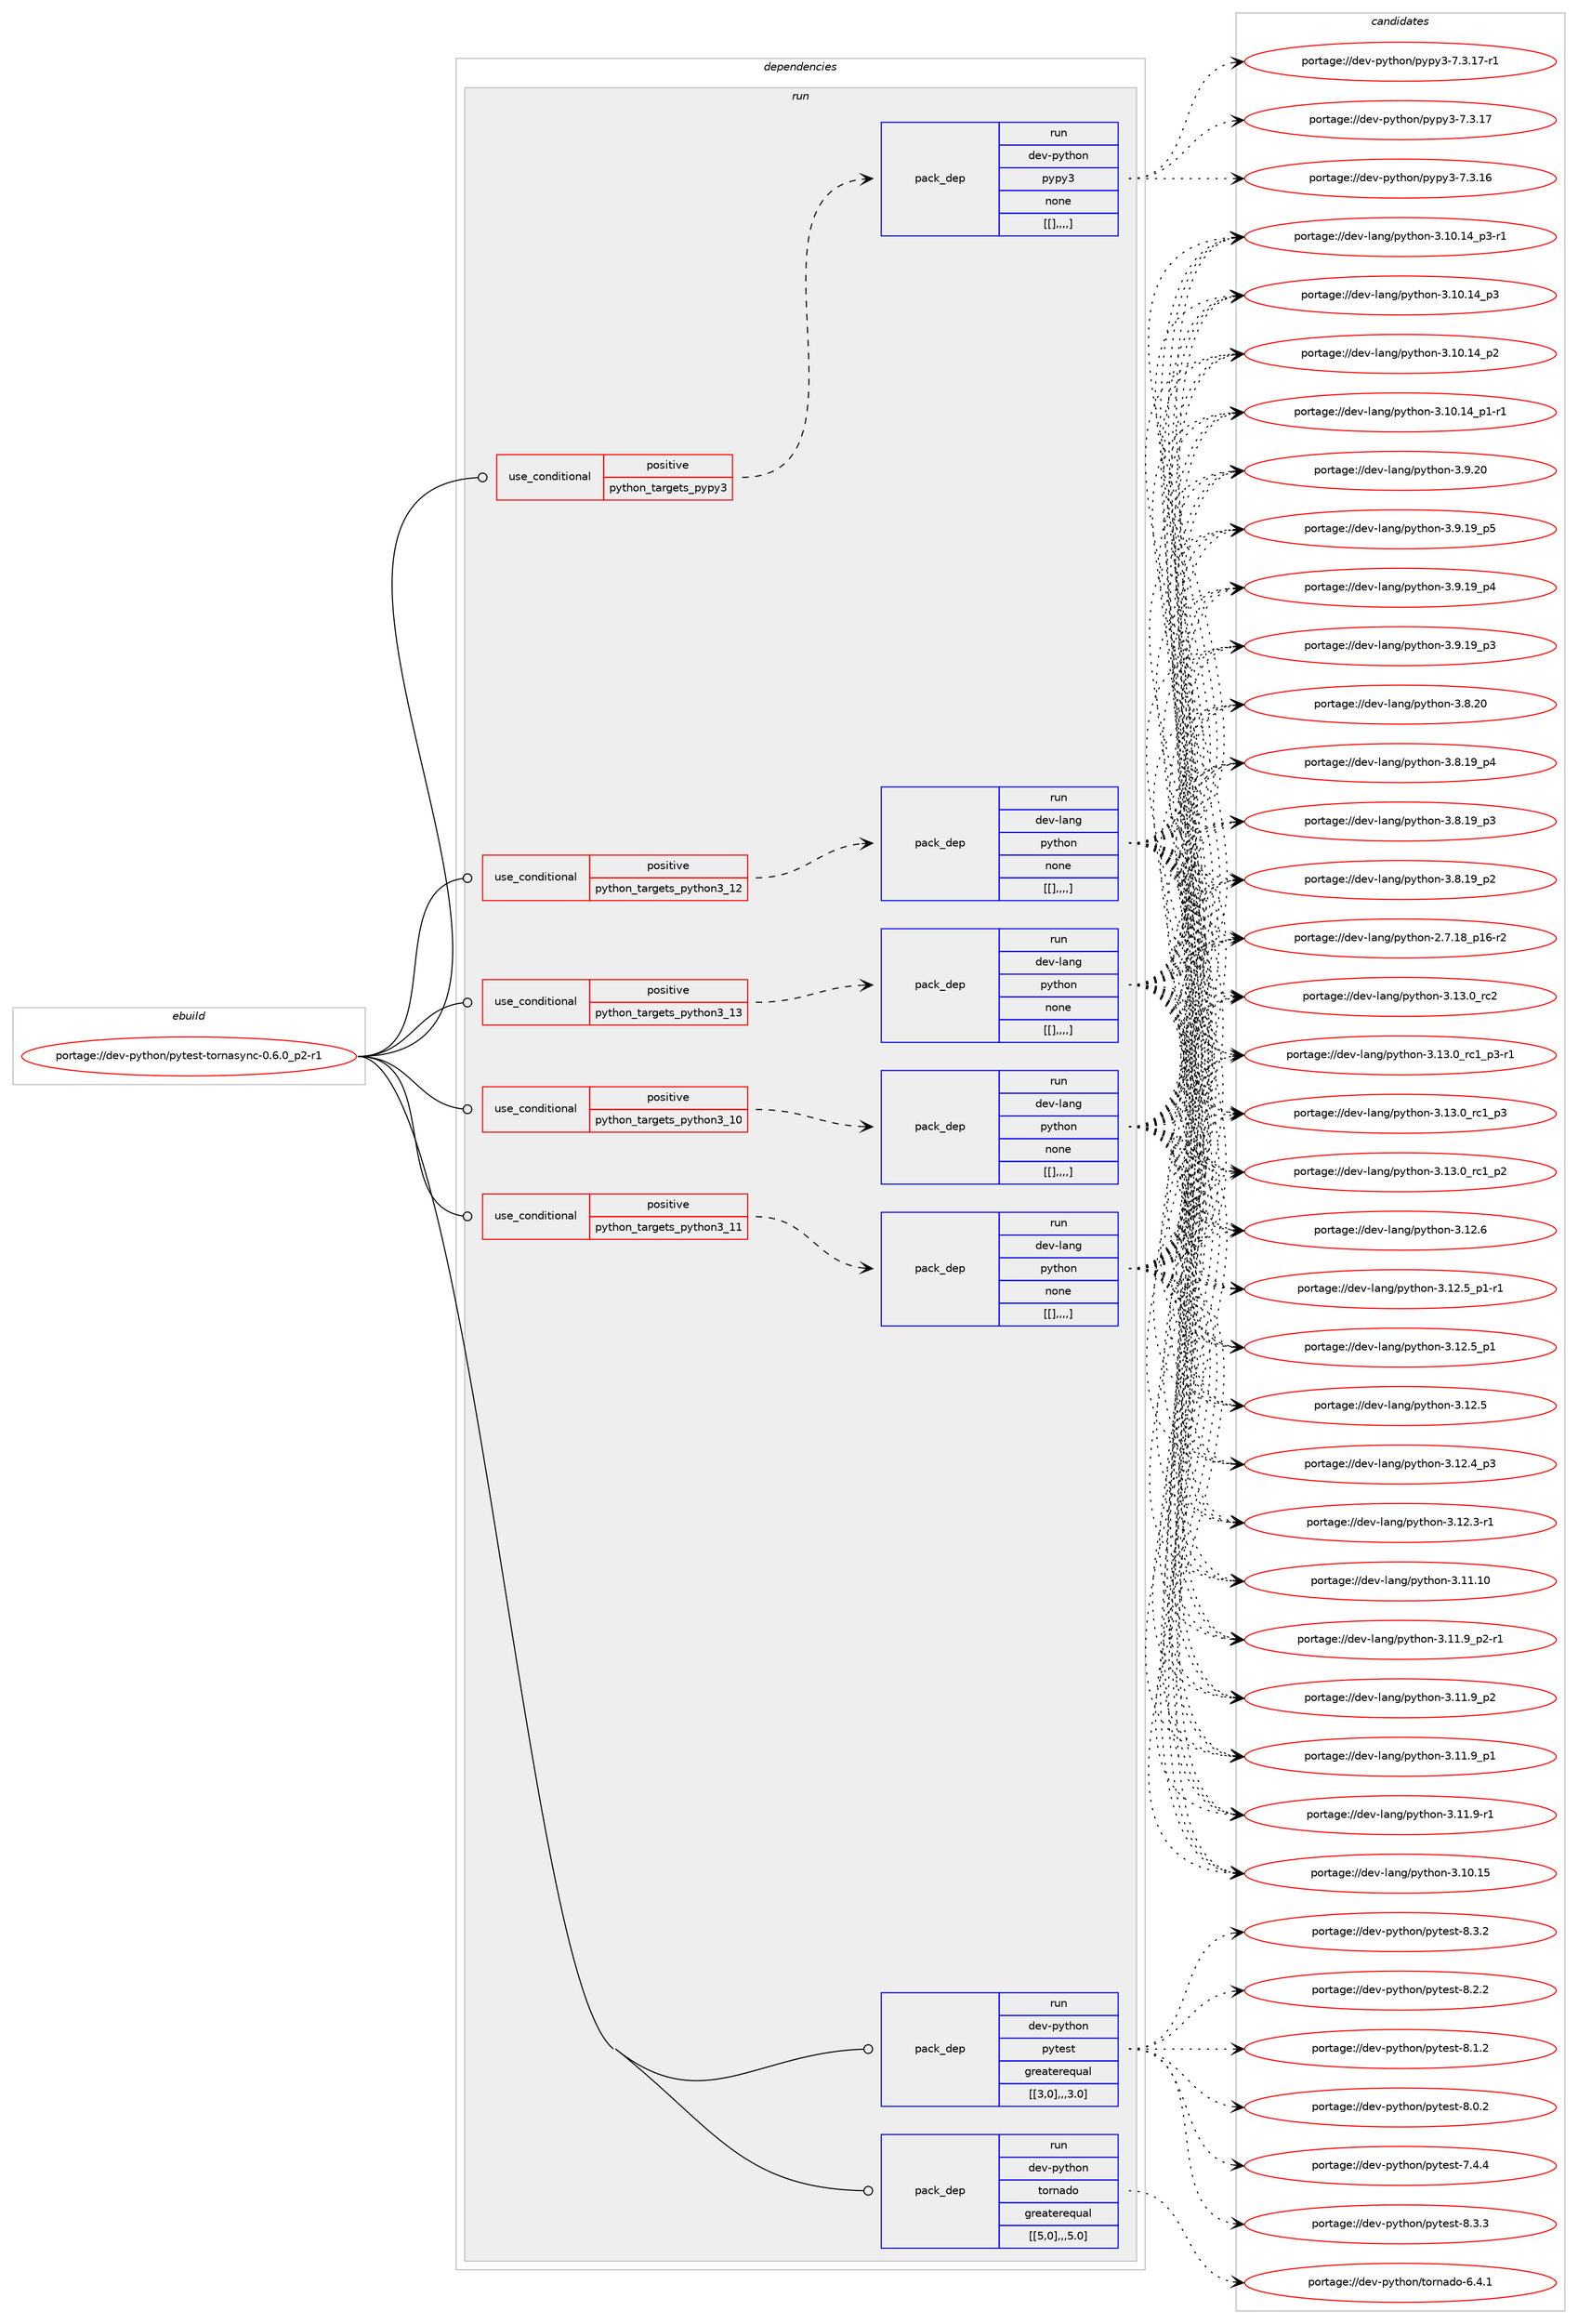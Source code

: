 digraph prolog {

# *************
# Graph options
# *************

newrank=true;
concentrate=true;
compound=true;
graph [rankdir=LR,fontname=Helvetica,fontsize=10,ranksep=1.5];#, ranksep=2.5, nodesep=0.2];
edge  [arrowhead=vee];
node  [fontname=Helvetica,fontsize=10];

# **********
# The ebuild
# **********

subgraph cluster_leftcol {
color=gray;
label=<<i>ebuild</i>>;
id [label="portage://dev-python/pytest-tornasync-0.6.0_p2-r1", color=red, width=4, href="../dev-python/pytest-tornasync-0.6.0_p2-r1.svg"];
}

# ****************
# The dependencies
# ****************

subgraph cluster_midcol {
color=gray;
label=<<i>dependencies</i>>;
subgraph cluster_compile {
fillcolor="#eeeeee";
style=filled;
label=<<i>compile</i>>;
}
subgraph cluster_compileandrun {
fillcolor="#eeeeee";
style=filled;
label=<<i>compile and run</i>>;
}
subgraph cluster_run {
fillcolor="#eeeeee";
style=filled;
label=<<i>run</i>>;
subgraph cond39043 {
dependency161485 [label=<<TABLE BORDER="0" CELLBORDER="1" CELLSPACING="0" CELLPADDING="4"><TR><TD ROWSPAN="3" CELLPADDING="10">use_conditional</TD></TR><TR><TD>positive</TD></TR><TR><TD>python_targets_pypy3</TD></TR></TABLE>>, shape=none, color=red];
subgraph pack121186 {
dependency161486 [label=<<TABLE BORDER="0" CELLBORDER="1" CELLSPACING="0" CELLPADDING="4" WIDTH="220"><TR><TD ROWSPAN="6" CELLPADDING="30">pack_dep</TD></TR><TR><TD WIDTH="110">run</TD></TR><TR><TD>dev-python</TD></TR><TR><TD>pypy3</TD></TR><TR><TD>none</TD></TR><TR><TD>[[],,,,]</TD></TR></TABLE>>, shape=none, color=blue];
}
dependency161485:e -> dependency161486:w [weight=20,style="dashed",arrowhead="vee"];
}
id:e -> dependency161485:w [weight=20,style="solid",arrowhead="odot"];
subgraph cond39044 {
dependency161487 [label=<<TABLE BORDER="0" CELLBORDER="1" CELLSPACING="0" CELLPADDING="4"><TR><TD ROWSPAN="3" CELLPADDING="10">use_conditional</TD></TR><TR><TD>positive</TD></TR><TR><TD>python_targets_python3_10</TD></TR></TABLE>>, shape=none, color=red];
subgraph pack121187 {
dependency161488 [label=<<TABLE BORDER="0" CELLBORDER="1" CELLSPACING="0" CELLPADDING="4" WIDTH="220"><TR><TD ROWSPAN="6" CELLPADDING="30">pack_dep</TD></TR><TR><TD WIDTH="110">run</TD></TR><TR><TD>dev-lang</TD></TR><TR><TD>python</TD></TR><TR><TD>none</TD></TR><TR><TD>[[],,,,]</TD></TR></TABLE>>, shape=none, color=blue];
}
dependency161487:e -> dependency161488:w [weight=20,style="dashed",arrowhead="vee"];
}
id:e -> dependency161487:w [weight=20,style="solid",arrowhead="odot"];
subgraph cond39045 {
dependency161489 [label=<<TABLE BORDER="0" CELLBORDER="1" CELLSPACING="0" CELLPADDING="4"><TR><TD ROWSPAN="3" CELLPADDING="10">use_conditional</TD></TR><TR><TD>positive</TD></TR><TR><TD>python_targets_python3_11</TD></TR></TABLE>>, shape=none, color=red];
subgraph pack121188 {
dependency161490 [label=<<TABLE BORDER="0" CELLBORDER="1" CELLSPACING="0" CELLPADDING="4" WIDTH="220"><TR><TD ROWSPAN="6" CELLPADDING="30">pack_dep</TD></TR><TR><TD WIDTH="110">run</TD></TR><TR><TD>dev-lang</TD></TR><TR><TD>python</TD></TR><TR><TD>none</TD></TR><TR><TD>[[],,,,]</TD></TR></TABLE>>, shape=none, color=blue];
}
dependency161489:e -> dependency161490:w [weight=20,style="dashed",arrowhead="vee"];
}
id:e -> dependency161489:w [weight=20,style="solid",arrowhead="odot"];
subgraph cond39046 {
dependency161491 [label=<<TABLE BORDER="0" CELLBORDER="1" CELLSPACING="0" CELLPADDING="4"><TR><TD ROWSPAN="3" CELLPADDING="10">use_conditional</TD></TR><TR><TD>positive</TD></TR><TR><TD>python_targets_python3_12</TD></TR></TABLE>>, shape=none, color=red];
subgraph pack121189 {
dependency161492 [label=<<TABLE BORDER="0" CELLBORDER="1" CELLSPACING="0" CELLPADDING="4" WIDTH="220"><TR><TD ROWSPAN="6" CELLPADDING="30">pack_dep</TD></TR><TR><TD WIDTH="110">run</TD></TR><TR><TD>dev-lang</TD></TR><TR><TD>python</TD></TR><TR><TD>none</TD></TR><TR><TD>[[],,,,]</TD></TR></TABLE>>, shape=none, color=blue];
}
dependency161491:e -> dependency161492:w [weight=20,style="dashed",arrowhead="vee"];
}
id:e -> dependency161491:w [weight=20,style="solid",arrowhead="odot"];
subgraph cond39047 {
dependency161493 [label=<<TABLE BORDER="0" CELLBORDER="1" CELLSPACING="0" CELLPADDING="4"><TR><TD ROWSPAN="3" CELLPADDING="10">use_conditional</TD></TR><TR><TD>positive</TD></TR><TR><TD>python_targets_python3_13</TD></TR></TABLE>>, shape=none, color=red];
subgraph pack121190 {
dependency161494 [label=<<TABLE BORDER="0" CELLBORDER="1" CELLSPACING="0" CELLPADDING="4" WIDTH="220"><TR><TD ROWSPAN="6" CELLPADDING="30">pack_dep</TD></TR><TR><TD WIDTH="110">run</TD></TR><TR><TD>dev-lang</TD></TR><TR><TD>python</TD></TR><TR><TD>none</TD></TR><TR><TD>[[],,,,]</TD></TR></TABLE>>, shape=none, color=blue];
}
dependency161493:e -> dependency161494:w [weight=20,style="dashed",arrowhead="vee"];
}
id:e -> dependency161493:w [weight=20,style="solid",arrowhead="odot"];
subgraph pack121191 {
dependency161495 [label=<<TABLE BORDER="0" CELLBORDER="1" CELLSPACING="0" CELLPADDING="4" WIDTH="220"><TR><TD ROWSPAN="6" CELLPADDING="30">pack_dep</TD></TR><TR><TD WIDTH="110">run</TD></TR><TR><TD>dev-python</TD></TR><TR><TD>pytest</TD></TR><TR><TD>greaterequal</TD></TR><TR><TD>[[3,0],,,3.0]</TD></TR></TABLE>>, shape=none, color=blue];
}
id:e -> dependency161495:w [weight=20,style="solid",arrowhead="odot"];
subgraph pack121192 {
dependency161496 [label=<<TABLE BORDER="0" CELLBORDER="1" CELLSPACING="0" CELLPADDING="4" WIDTH="220"><TR><TD ROWSPAN="6" CELLPADDING="30">pack_dep</TD></TR><TR><TD WIDTH="110">run</TD></TR><TR><TD>dev-python</TD></TR><TR><TD>tornado</TD></TR><TR><TD>greaterequal</TD></TR><TR><TD>[[5,0],,,5.0]</TD></TR></TABLE>>, shape=none, color=blue];
}
id:e -> dependency161496:w [weight=20,style="solid",arrowhead="odot"];
}
}

# **************
# The candidates
# **************

subgraph cluster_choices {
rank=same;
color=gray;
label=<<i>candidates</i>>;

subgraph choice121186 {
color=black;
nodesep=1;
choice100101118451121211161041111104711212111212151455546514649554511449 [label="portage://dev-python/pypy3-7.3.17-r1", color=red, width=4,href="../dev-python/pypy3-7.3.17-r1.svg"];
choice10010111845112121116104111110471121211121215145554651464955 [label="portage://dev-python/pypy3-7.3.17", color=red, width=4,href="../dev-python/pypy3-7.3.17.svg"];
choice10010111845112121116104111110471121211121215145554651464954 [label="portage://dev-python/pypy3-7.3.16", color=red, width=4,href="../dev-python/pypy3-7.3.16.svg"];
dependency161486:e -> choice100101118451121211161041111104711212111212151455546514649554511449:w [style=dotted,weight="100"];
dependency161486:e -> choice10010111845112121116104111110471121211121215145554651464955:w [style=dotted,weight="100"];
dependency161486:e -> choice10010111845112121116104111110471121211121215145554651464954:w [style=dotted,weight="100"];
}
subgraph choice121187 {
color=black;
nodesep=1;
choice10010111845108971101034711212111610411111045514649514648951149950 [label="portage://dev-lang/python-3.13.0_rc2", color=red, width=4,href="../dev-lang/python-3.13.0_rc2.svg"];
choice1001011184510897110103471121211161041111104551464951464895114994995112514511449 [label="portage://dev-lang/python-3.13.0_rc1_p3-r1", color=red, width=4,href="../dev-lang/python-3.13.0_rc1_p3-r1.svg"];
choice100101118451089711010347112121116104111110455146495146489511499499511251 [label="portage://dev-lang/python-3.13.0_rc1_p3", color=red, width=4,href="../dev-lang/python-3.13.0_rc1_p3.svg"];
choice100101118451089711010347112121116104111110455146495146489511499499511250 [label="portage://dev-lang/python-3.13.0_rc1_p2", color=red, width=4,href="../dev-lang/python-3.13.0_rc1_p2.svg"];
choice10010111845108971101034711212111610411111045514649504654 [label="portage://dev-lang/python-3.12.6", color=red, width=4,href="../dev-lang/python-3.12.6.svg"];
choice1001011184510897110103471121211161041111104551464950465395112494511449 [label="portage://dev-lang/python-3.12.5_p1-r1", color=red, width=4,href="../dev-lang/python-3.12.5_p1-r1.svg"];
choice100101118451089711010347112121116104111110455146495046539511249 [label="portage://dev-lang/python-3.12.5_p1", color=red, width=4,href="../dev-lang/python-3.12.5_p1.svg"];
choice10010111845108971101034711212111610411111045514649504653 [label="portage://dev-lang/python-3.12.5", color=red, width=4,href="../dev-lang/python-3.12.5.svg"];
choice100101118451089711010347112121116104111110455146495046529511251 [label="portage://dev-lang/python-3.12.4_p3", color=red, width=4,href="../dev-lang/python-3.12.4_p3.svg"];
choice100101118451089711010347112121116104111110455146495046514511449 [label="portage://dev-lang/python-3.12.3-r1", color=red, width=4,href="../dev-lang/python-3.12.3-r1.svg"];
choice1001011184510897110103471121211161041111104551464949464948 [label="portage://dev-lang/python-3.11.10", color=red, width=4,href="../dev-lang/python-3.11.10.svg"];
choice1001011184510897110103471121211161041111104551464949465795112504511449 [label="portage://dev-lang/python-3.11.9_p2-r1", color=red, width=4,href="../dev-lang/python-3.11.9_p2-r1.svg"];
choice100101118451089711010347112121116104111110455146494946579511250 [label="portage://dev-lang/python-3.11.9_p2", color=red, width=4,href="../dev-lang/python-3.11.9_p2.svg"];
choice100101118451089711010347112121116104111110455146494946579511249 [label="portage://dev-lang/python-3.11.9_p1", color=red, width=4,href="../dev-lang/python-3.11.9_p1.svg"];
choice100101118451089711010347112121116104111110455146494946574511449 [label="portage://dev-lang/python-3.11.9-r1", color=red, width=4,href="../dev-lang/python-3.11.9-r1.svg"];
choice1001011184510897110103471121211161041111104551464948464953 [label="portage://dev-lang/python-3.10.15", color=red, width=4,href="../dev-lang/python-3.10.15.svg"];
choice100101118451089711010347112121116104111110455146494846495295112514511449 [label="portage://dev-lang/python-3.10.14_p3-r1", color=red, width=4,href="../dev-lang/python-3.10.14_p3-r1.svg"];
choice10010111845108971101034711212111610411111045514649484649529511251 [label="portage://dev-lang/python-3.10.14_p3", color=red, width=4,href="../dev-lang/python-3.10.14_p3.svg"];
choice10010111845108971101034711212111610411111045514649484649529511250 [label="portage://dev-lang/python-3.10.14_p2", color=red, width=4,href="../dev-lang/python-3.10.14_p2.svg"];
choice100101118451089711010347112121116104111110455146494846495295112494511449 [label="portage://dev-lang/python-3.10.14_p1-r1", color=red, width=4,href="../dev-lang/python-3.10.14_p1-r1.svg"];
choice10010111845108971101034711212111610411111045514657465048 [label="portage://dev-lang/python-3.9.20", color=red, width=4,href="../dev-lang/python-3.9.20.svg"];
choice100101118451089711010347112121116104111110455146574649579511253 [label="portage://dev-lang/python-3.9.19_p5", color=red, width=4,href="../dev-lang/python-3.9.19_p5.svg"];
choice100101118451089711010347112121116104111110455146574649579511252 [label="portage://dev-lang/python-3.9.19_p4", color=red, width=4,href="../dev-lang/python-3.9.19_p4.svg"];
choice100101118451089711010347112121116104111110455146574649579511251 [label="portage://dev-lang/python-3.9.19_p3", color=red, width=4,href="../dev-lang/python-3.9.19_p3.svg"];
choice10010111845108971101034711212111610411111045514656465048 [label="portage://dev-lang/python-3.8.20", color=red, width=4,href="../dev-lang/python-3.8.20.svg"];
choice100101118451089711010347112121116104111110455146564649579511252 [label="portage://dev-lang/python-3.8.19_p4", color=red, width=4,href="../dev-lang/python-3.8.19_p4.svg"];
choice100101118451089711010347112121116104111110455146564649579511251 [label="portage://dev-lang/python-3.8.19_p3", color=red, width=4,href="../dev-lang/python-3.8.19_p3.svg"];
choice100101118451089711010347112121116104111110455146564649579511250 [label="portage://dev-lang/python-3.8.19_p2", color=red, width=4,href="../dev-lang/python-3.8.19_p2.svg"];
choice100101118451089711010347112121116104111110455046554649569511249544511450 [label="portage://dev-lang/python-2.7.18_p16-r2", color=red, width=4,href="../dev-lang/python-2.7.18_p16-r2.svg"];
dependency161488:e -> choice10010111845108971101034711212111610411111045514649514648951149950:w [style=dotted,weight="100"];
dependency161488:e -> choice1001011184510897110103471121211161041111104551464951464895114994995112514511449:w [style=dotted,weight="100"];
dependency161488:e -> choice100101118451089711010347112121116104111110455146495146489511499499511251:w [style=dotted,weight="100"];
dependency161488:e -> choice100101118451089711010347112121116104111110455146495146489511499499511250:w [style=dotted,weight="100"];
dependency161488:e -> choice10010111845108971101034711212111610411111045514649504654:w [style=dotted,weight="100"];
dependency161488:e -> choice1001011184510897110103471121211161041111104551464950465395112494511449:w [style=dotted,weight="100"];
dependency161488:e -> choice100101118451089711010347112121116104111110455146495046539511249:w [style=dotted,weight="100"];
dependency161488:e -> choice10010111845108971101034711212111610411111045514649504653:w [style=dotted,weight="100"];
dependency161488:e -> choice100101118451089711010347112121116104111110455146495046529511251:w [style=dotted,weight="100"];
dependency161488:e -> choice100101118451089711010347112121116104111110455146495046514511449:w [style=dotted,weight="100"];
dependency161488:e -> choice1001011184510897110103471121211161041111104551464949464948:w [style=dotted,weight="100"];
dependency161488:e -> choice1001011184510897110103471121211161041111104551464949465795112504511449:w [style=dotted,weight="100"];
dependency161488:e -> choice100101118451089711010347112121116104111110455146494946579511250:w [style=dotted,weight="100"];
dependency161488:e -> choice100101118451089711010347112121116104111110455146494946579511249:w [style=dotted,weight="100"];
dependency161488:e -> choice100101118451089711010347112121116104111110455146494946574511449:w [style=dotted,weight="100"];
dependency161488:e -> choice1001011184510897110103471121211161041111104551464948464953:w [style=dotted,weight="100"];
dependency161488:e -> choice100101118451089711010347112121116104111110455146494846495295112514511449:w [style=dotted,weight="100"];
dependency161488:e -> choice10010111845108971101034711212111610411111045514649484649529511251:w [style=dotted,weight="100"];
dependency161488:e -> choice10010111845108971101034711212111610411111045514649484649529511250:w [style=dotted,weight="100"];
dependency161488:e -> choice100101118451089711010347112121116104111110455146494846495295112494511449:w [style=dotted,weight="100"];
dependency161488:e -> choice10010111845108971101034711212111610411111045514657465048:w [style=dotted,weight="100"];
dependency161488:e -> choice100101118451089711010347112121116104111110455146574649579511253:w [style=dotted,weight="100"];
dependency161488:e -> choice100101118451089711010347112121116104111110455146574649579511252:w [style=dotted,weight="100"];
dependency161488:e -> choice100101118451089711010347112121116104111110455146574649579511251:w [style=dotted,weight="100"];
dependency161488:e -> choice10010111845108971101034711212111610411111045514656465048:w [style=dotted,weight="100"];
dependency161488:e -> choice100101118451089711010347112121116104111110455146564649579511252:w [style=dotted,weight="100"];
dependency161488:e -> choice100101118451089711010347112121116104111110455146564649579511251:w [style=dotted,weight="100"];
dependency161488:e -> choice100101118451089711010347112121116104111110455146564649579511250:w [style=dotted,weight="100"];
dependency161488:e -> choice100101118451089711010347112121116104111110455046554649569511249544511450:w [style=dotted,weight="100"];
}
subgraph choice121188 {
color=black;
nodesep=1;
choice10010111845108971101034711212111610411111045514649514648951149950 [label="portage://dev-lang/python-3.13.0_rc2", color=red, width=4,href="../dev-lang/python-3.13.0_rc2.svg"];
choice1001011184510897110103471121211161041111104551464951464895114994995112514511449 [label="portage://dev-lang/python-3.13.0_rc1_p3-r1", color=red, width=4,href="../dev-lang/python-3.13.0_rc1_p3-r1.svg"];
choice100101118451089711010347112121116104111110455146495146489511499499511251 [label="portage://dev-lang/python-3.13.0_rc1_p3", color=red, width=4,href="../dev-lang/python-3.13.0_rc1_p3.svg"];
choice100101118451089711010347112121116104111110455146495146489511499499511250 [label="portage://dev-lang/python-3.13.0_rc1_p2", color=red, width=4,href="../dev-lang/python-3.13.0_rc1_p2.svg"];
choice10010111845108971101034711212111610411111045514649504654 [label="portage://dev-lang/python-3.12.6", color=red, width=4,href="../dev-lang/python-3.12.6.svg"];
choice1001011184510897110103471121211161041111104551464950465395112494511449 [label="portage://dev-lang/python-3.12.5_p1-r1", color=red, width=4,href="../dev-lang/python-3.12.5_p1-r1.svg"];
choice100101118451089711010347112121116104111110455146495046539511249 [label="portage://dev-lang/python-3.12.5_p1", color=red, width=4,href="../dev-lang/python-3.12.5_p1.svg"];
choice10010111845108971101034711212111610411111045514649504653 [label="portage://dev-lang/python-3.12.5", color=red, width=4,href="../dev-lang/python-3.12.5.svg"];
choice100101118451089711010347112121116104111110455146495046529511251 [label="portage://dev-lang/python-3.12.4_p3", color=red, width=4,href="../dev-lang/python-3.12.4_p3.svg"];
choice100101118451089711010347112121116104111110455146495046514511449 [label="portage://dev-lang/python-3.12.3-r1", color=red, width=4,href="../dev-lang/python-3.12.3-r1.svg"];
choice1001011184510897110103471121211161041111104551464949464948 [label="portage://dev-lang/python-3.11.10", color=red, width=4,href="../dev-lang/python-3.11.10.svg"];
choice1001011184510897110103471121211161041111104551464949465795112504511449 [label="portage://dev-lang/python-3.11.9_p2-r1", color=red, width=4,href="../dev-lang/python-3.11.9_p2-r1.svg"];
choice100101118451089711010347112121116104111110455146494946579511250 [label="portage://dev-lang/python-3.11.9_p2", color=red, width=4,href="../dev-lang/python-3.11.9_p2.svg"];
choice100101118451089711010347112121116104111110455146494946579511249 [label="portage://dev-lang/python-3.11.9_p1", color=red, width=4,href="../dev-lang/python-3.11.9_p1.svg"];
choice100101118451089711010347112121116104111110455146494946574511449 [label="portage://dev-lang/python-3.11.9-r1", color=red, width=4,href="../dev-lang/python-3.11.9-r1.svg"];
choice1001011184510897110103471121211161041111104551464948464953 [label="portage://dev-lang/python-3.10.15", color=red, width=4,href="../dev-lang/python-3.10.15.svg"];
choice100101118451089711010347112121116104111110455146494846495295112514511449 [label="portage://dev-lang/python-3.10.14_p3-r1", color=red, width=4,href="../dev-lang/python-3.10.14_p3-r1.svg"];
choice10010111845108971101034711212111610411111045514649484649529511251 [label="portage://dev-lang/python-3.10.14_p3", color=red, width=4,href="../dev-lang/python-3.10.14_p3.svg"];
choice10010111845108971101034711212111610411111045514649484649529511250 [label="portage://dev-lang/python-3.10.14_p2", color=red, width=4,href="../dev-lang/python-3.10.14_p2.svg"];
choice100101118451089711010347112121116104111110455146494846495295112494511449 [label="portage://dev-lang/python-3.10.14_p1-r1", color=red, width=4,href="../dev-lang/python-3.10.14_p1-r1.svg"];
choice10010111845108971101034711212111610411111045514657465048 [label="portage://dev-lang/python-3.9.20", color=red, width=4,href="../dev-lang/python-3.9.20.svg"];
choice100101118451089711010347112121116104111110455146574649579511253 [label="portage://dev-lang/python-3.9.19_p5", color=red, width=4,href="../dev-lang/python-3.9.19_p5.svg"];
choice100101118451089711010347112121116104111110455146574649579511252 [label="portage://dev-lang/python-3.9.19_p4", color=red, width=4,href="../dev-lang/python-3.9.19_p4.svg"];
choice100101118451089711010347112121116104111110455146574649579511251 [label="portage://dev-lang/python-3.9.19_p3", color=red, width=4,href="../dev-lang/python-3.9.19_p3.svg"];
choice10010111845108971101034711212111610411111045514656465048 [label="portage://dev-lang/python-3.8.20", color=red, width=4,href="../dev-lang/python-3.8.20.svg"];
choice100101118451089711010347112121116104111110455146564649579511252 [label="portage://dev-lang/python-3.8.19_p4", color=red, width=4,href="../dev-lang/python-3.8.19_p4.svg"];
choice100101118451089711010347112121116104111110455146564649579511251 [label="portage://dev-lang/python-3.8.19_p3", color=red, width=4,href="../dev-lang/python-3.8.19_p3.svg"];
choice100101118451089711010347112121116104111110455146564649579511250 [label="portage://dev-lang/python-3.8.19_p2", color=red, width=4,href="../dev-lang/python-3.8.19_p2.svg"];
choice100101118451089711010347112121116104111110455046554649569511249544511450 [label="portage://dev-lang/python-2.7.18_p16-r2", color=red, width=4,href="../dev-lang/python-2.7.18_p16-r2.svg"];
dependency161490:e -> choice10010111845108971101034711212111610411111045514649514648951149950:w [style=dotted,weight="100"];
dependency161490:e -> choice1001011184510897110103471121211161041111104551464951464895114994995112514511449:w [style=dotted,weight="100"];
dependency161490:e -> choice100101118451089711010347112121116104111110455146495146489511499499511251:w [style=dotted,weight="100"];
dependency161490:e -> choice100101118451089711010347112121116104111110455146495146489511499499511250:w [style=dotted,weight="100"];
dependency161490:e -> choice10010111845108971101034711212111610411111045514649504654:w [style=dotted,weight="100"];
dependency161490:e -> choice1001011184510897110103471121211161041111104551464950465395112494511449:w [style=dotted,weight="100"];
dependency161490:e -> choice100101118451089711010347112121116104111110455146495046539511249:w [style=dotted,weight="100"];
dependency161490:e -> choice10010111845108971101034711212111610411111045514649504653:w [style=dotted,weight="100"];
dependency161490:e -> choice100101118451089711010347112121116104111110455146495046529511251:w [style=dotted,weight="100"];
dependency161490:e -> choice100101118451089711010347112121116104111110455146495046514511449:w [style=dotted,weight="100"];
dependency161490:e -> choice1001011184510897110103471121211161041111104551464949464948:w [style=dotted,weight="100"];
dependency161490:e -> choice1001011184510897110103471121211161041111104551464949465795112504511449:w [style=dotted,weight="100"];
dependency161490:e -> choice100101118451089711010347112121116104111110455146494946579511250:w [style=dotted,weight="100"];
dependency161490:e -> choice100101118451089711010347112121116104111110455146494946579511249:w [style=dotted,weight="100"];
dependency161490:e -> choice100101118451089711010347112121116104111110455146494946574511449:w [style=dotted,weight="100"];
dependency161490:e -> choice1001011184510897110103471121211161041111104551464948464953:w [style=dotted,weight="100"];
dependency161490:e -> choice100101118451089711010347112121116104111110455146494846495295112514511449:w [style=dotted,weight="100"];
dependency161490:e -> choice10010111845108971101034711212111610411111045514649484649529511251:w [style=dotted,weight="100"];
dependency161490:e -> choice10010111845108971101034711212111610411111045514649484649529511250:w [style=dotted,weight="100"];
dependency161490:e -> choice100101118451089711010347112121116104111110455146494846495295112494511449:w [style=dotted,weight="100"];
dependency161490:e -> choice10010111845108971101034711212111610411111045514657465048:w [style=dotted,weight="100"];
dependency161490:e -> choice100101118451089711010347112121116104111110455146574649579511253:w [style=dotted,weight="100"];
dependency161490:e -> choice100101118451089711010347112121116104111110455146574649579511252:w [style=dotted,weight="100"];
dependency161490:e -> choice100101118451089711010347112121116104111110455146574649579511251:w [style=dotted,weight="100"];
dependency161490:e -> choice10010111845108971101034711212111610411111045514656465048:w [style=dotted,weight="100"];
dependency161490:e -> choice100101118451089711010347112121116104111110455146564649579511252:w [style=dotted,weight="100"];
dependency161490:e -> choice100101118451089711010347112121116104111110455146564649579511251:w [style=dotted,weight="100"];
dependency161490:e -> choice100101118451089711010347112121116104111110455146564649579511250:w [style=dotted,weight="100"];
dependency161490:e -> choice100101118451089711010347112121116104111110455046554649569511249544511450:w [style=dotted,weight="100"];
}
subgraph choice121189 {
color=black;
nodesep=1;
choice10010111845108971101034711212111610411111045514649514648951149950 [label="portage://dev-lang/python-3.13.0_rc2", color=red, width=4,href="../dev-lang/python-3.13.0_rc2.svg"];
choice1001011184510897110103471121211161041111104551464951464895114994995112514511449 [label="portage://dev-lang/python-3.13.0_rc1_p3-r1", color=red, width=4,href="../dev-lang/python-3.13.0_rc1_p3-r1.svg"];
choice100101118451089711010347112121116104111110455146495146489511499499511251 [label="portage://dev-lang/python-3.13.0_rc1_p3", color=red, width=4,href="../dev-lang/python-3.13.0_rc1_p3.svg"];
choice100101118451089711010347112121116104111110455146495146489511499499511250 [label="portage://dev-lang/python-3.13.0_rc1_p2", color=red, width=4,href="../dev-lang/python-3.13.0_rc1_p2.svg"];
choice10010111845108971101034711212111610411111045514649504654 [label="portage://dev-lang/python-3.12.6", color=red, width=4,href="../dev-lang/python-3.12.6.svg"];
choice1001011184510897110103471121211161041111104551464950465395112494511449 [label="portage://dev-lang/python-3.12.5_p1-r1", color=red, width=4,href="../dev-lang/python-3.12.5_p1-r1.svg"];
choice100101118451089711010347112121116104111110455146495046539511249 [label="portage://dev-lang/python-3.12.5_p1", color=red, width=4,href="../dev-lang/python-3.12.5_p1.svg"];
choice10010111845108971101034711212111610411111045514649504653 [label="portage://dev-lang/python-3.12.5", color=red, width=4,href="../dev-lang/python-3.12.5.svg"];
choice100101118451089711010347112121116104111110455146495046529511251 [label="portage://dev-lang/python-3.12.4_p3", color=red, width=4,href="../dev-lang/python-3.12.4_p3.svg"];
choice100101118451089711010347112121116104111110455146495046514511449 [label="portage://dev-lang/python-3.12.3-r1", color=red, width=4,href="../dev-lang/python-3.12.3-r1.svg"];
choice1001011184510897110103471121211161041111104551464949464948 [label="portage://dev-lang/python-3.11.10", color=red, width=4,href="../dev-lang/python-3.11.10.svg"];
choice1001011184510897110103471121211161041111104551464949465795112504511449 [label="portage://dev-lang/python-3.11.9_p2-r1", color=red, width=4,href="../dev-lang/python-3.11.9_p2-r1.svg"];
choice100101118451089711010347112121116104111110455146494946579511250 [label="portage://dev-lang/python-3.11.9_p2", color=red, width=4,href="../dev-lang/python-3.11.9_p2.svg"];
choice100101118451089711010347112121116104111110455146494946579511249 [label="portage://dev-lang/python-3.11.9_p1", color=red, width=4,href="../dev-lang/python-3.11.9_p1.svg"];
choice100101118451089711010347112121116104111110455146494946574511449 [label="portage://dev-lang/python-3.11.9-r1", color=red, width=4,href="../dev-lang/python-3.11.9-r1.svg"];
choice1001011184510897110103471121211161041111104551464948464953 [label="portage://dev-lang/python-3.10.15", color=red, width=4,href="../dev-lang/python-3.10.15.svg"];
choice100101118451089711010347112121116104111110455146494846495295112514511449 [label="portage://dev-lang/python-3.10.14_p3-r1", color=red, width=4,href="../dev-lang/python-3.10.14_p3-r1.svg"];
choice10010111845108971101034711212111610411111045514649484649529511251 [label="portage://dev-lang/python-3.10.14_p3", color=red, width=4,href="../dev-lang/python-3.10.14_p3.svg"];
choice10010111845108971101034711212111610411111045514649484649529511250 [label="portage://dev-lang/python-3.10.14_p2", color=red, width=4,href="../dev-lang/python-3.10.14_p2.svg"];
choice100101118451089711010347112121116104111110455146494846495295112494511449 [label="portage://dev-lang/python-3.10.14_p1-r1", color=red, width=4,href="../dev-lang/python-3.10.14_p1-r1.svg"];
choice10010111845108971101034711212111610411111045514657465048 [label="portage://dev-lang/python-3.9.20", color=red, width=4,href="../dev-lang/python-3.9.20.svg"];
choice100101118451089711010347112121116104111110455146574649579511253 [label="portage://dev-lang/python-3.9.19_p5", color=red, width=4,href="../dev-lang/python-3.9.19_p5.svg"];
choice100101118451089711010347112121116104111110455146574649579511252 [label="portage://dev-lang/python-3.9.19_p4", color=red, width=4,href="../dev-lang/python-3.9.19_p4.svg"];
choice100101118451089711010347112121116104111110455146574649579511251 [label="portage://dev-lang/python-3.9.19_p3", color=red, width=4,href="../dev-lang/python-3.9.19_p3.svg"];
choice10010111845108971101034711212111610411111045514656465048 [label="portage://dev-lang/python-3.8.20", color=red, width=4,href="../dev-lang/python-3.8.20.svg"];
choice100101118451089711010347112121116104111110455146564649579511252 [label="portage://dev-lang/python-3.8.19_p4", color=red, width=4,href="../dev-lang/python-3.8.19_p4.svg"];
choice100101118451089711010347112121116104111110455146564649579511251 [label="portage://dev-lang/python-3.8.19_p3", color=red, width=4,href="../dev-lang/python-3.8.19_p3.svg"];
choice100101118451089711010347112121116104111110455146564649579511250 [label="portage://dev-lang/python-3.8.19_p2", color=red, width=4,href="../dev-lang/python-3.8.19_p2.svg"];
choice100101118451089711010347112121116104111110455046554649569511249544511450 [label="portage://dev-lang/python-2.7.18_p16-r2", color=red, width=4,href="../dev-lang/python-2.7.18_p16-r2.svg"];
dependency161492:e -> choice10010111845108971101034711212111610411111045514649514648951149950:w [style=dotted,weight="100"];
dependency161492:e -> choice1001011184510897110103471121211161041111104551464951464895114994995112514511449:w [style=dotted,weight="100"];
dependency161492:e -> choice100101118451089711010347112121116104111110455146495146489511499499511251:w [style=dotted,weight="100"];
dependency161492:e -> choice100101118451089711010347112121116104111110455146495146489511499499511250:w [style=dotted,weight="100"];
dependency161492:e -> choice10010111845108971101034711212111610411111045514649504654:w [style=dotted,weight="100"];
dependency161492:e -> choice1001011184510897110103471121211161041111104551464950465395112494511449:w [style=dotted,weight="100"];
dependency161492:e -> choice100101118451089711010347112121116104111110455146495046539511249:w [style=dotted,weight="100"];
dependency161492:e -> choice10010111845108971101034711212111610411111045514649504653:w [style=dotted,weight="100"];
dependency161492:e -> choice100101118451089711010347112121116104111110455146495046529511251:w [style=dotted,weight="100"];
dependency161492:e -> choice100101118451089711010347112121116104111110455146495046514511449:w [style=dotted,weight="100"];
dependency161492:e -> choice1001011184510897110103471121211161041111104551464949464948:w [style=dotted,weight="100"];
dependency161492:e -> choice1001011184510897110103471121211161041111104551464949465795112504511449:w [style=dotted,weight="100"];
dependency161492:e -> choice100101118451089711010347112121116104111110455146494946579511250:w [style=dotted,weight="100"];
dependency161492:e -> choice100101118451089711010347112121116104111110455146494946579511249:w [style=dotted,weight="100"];
dependency161492:e -> choice100101118451089711010347112121116104111110455146494946574511449:w [style=dotted,weight="100"];
dependency161492:e -> choice1001011184510897110103471121211161041111104551464948464953:w [style=dotted,weight="100"];
dependency161492:e -> choice100101118451089711010347112121116104111110455146494846495295112514511449:w [style=dotted,weight="100"];
dependency161492:e -> choice10010111845108971101034711212111610411111045514649484649529511251:w [style=dotted,weight="100"];
dependency161492:e -> choice10010111845108971101034711212111610411111045514649484649529511250:w [style=dotted,weight="100"];
dependency161492:e -> choice100101118451089711010347112121116104111110455146494846495295112494511449:w [style=dotted,weight="100"];
dependency161492:e -> choice10010111845108971101034711212111610411111045514657465048:w [style=dotted,weight="100"];
dependency161492:e -> choice100101118451089711010347112121116104111110455146574649579511253:w [style=dotted,weight="100"];
dependency161492:e -> choice100101118451089711010347112121116104111110455146574649579511252:w [style=dotted,weight="100"];
dependency161492:e -> choice100101118451089711010347112121116104111110455146574649579511251:w [style=dotted,weight="100"];
dependency161492:e -> choice10010111845108971101034711212111610411111045514656465048:w [style=dotted,weight="100"];
dependency161492:e -> choice100101118451089711010347112121116104111110455146564649579511252:w [style=dotted,weight="100"];
dependency161492:e -> choice100101118451089711010347112121116104111110455146564649579511251:w [style=dotted,weight="100"];
dependency161492:e -> choice100101118451089711010347112121116104111110455146564649579511250:w [style=dotted,weight="100"];
dependency161492:e -> choice100101118451089711010347112121116104111110455046554649569511249544511450:w [style=dotted,weight="100"];
}
subgraph choice121190 {
color=black;
nodesep=1;
choice10010111845108971101034711212111610411111045514649514648951149950 [label="portage://dev-lang/python-3.13.0_rc2", color=red, width=4,href="../dev-lang/python-3.13.0_rc2.svg"];
choice1001011184510897110103471121211161041111104551464951464895114994995112514511449 [label="portage://dev-lang/python-3.13.0_rc1_p3-r1", color=red, width=4,href="../dev-lang/python-3.13.0_rc1_p3-r1.svg"];
choice100101118451089711010347112121116104111110455146495146489511499499511251 [label="portage://dev-lang/python-3.13.0_rc1_p3", color=red, width=4,href="../dev-lang/python-3.13.0_rc1_p3.svg"];
choice100101118451089711010347112121116104111110455146495146489511499499511250 [label="portage://dev-lang/python-3.13.0_rc1_p2", color=red, width=4,href="../dev-lang/python-3.13.0_rc1_p2.svg"];
choice10010111845108971101034711212111610411111045514649504654 [label="portage://dev-lang/python-3.12.6", color=red, width=4,href="../dev-lang/python-3.12.6.svg"];
choice1001011184510897110103471121211161041111104551464950465395112494511449 [label="portage://dev-lang/python-3.12.5_p1-r1", color=red, width=4,href="../dev-lang/python-3.12.5_p1-r1.svg"];
choice100101118451089711010347112121116104111110455146495046539511249 [label="portage://dev-lang/python-3.12.5_p1", color=red, width=4,href="../dev-lang/python-3.12.5_p1.svg"];
choice10010111845108971101034711212111610411111045514649504653 [label="portage://dev-lang/python-3.12.5", color=red, width=4,href="../dev-lang/python-3.12.5.svg"];
choice100101118451089711010347112121116104111110455146495046529511251 [label="portage://dev-lang/python-3.12.4_p3", color=red, width=4,href="../dev-lang/python-3.12.4_p3.svg"];
choice100101118451089711010347112121116104111110455146495046514511449 [label="portage://dev-lang/python-3.12.3-r1", color=red, width=4,href="../dev-lang/python-3.12.3-r1.svg"];
choice1001011184510897110103471121211161041111104551464949464948 [label="portage://dev-lang/python-3.11.10", color=red, width=4,href="../dev-lang/python-3.11.10.svg"];
choice1001011184510897110103471121211161041111104551464949465795112504511449 [label="portage://dev-lang/python-3.11.9_p2-r1", color=red, width=4,href="../dev-lang/python-3.11.9_p2-r1.svg"];
choice100101118451089711010347112121116104111110455146494946579511250 [label="portage://dev-lang/python-3.11.9_p2", color=red, width=4,href="../dev-lang/python-3.11.9_p2.svg"];
choice100101118451089711010347112121116104111110455146494946579511249 [label="portage://dev-lang/python-3.11.9_p1", color=red, width=4,href="../dev-lang/python-3.11.9_p1.svg"];
choice100101118451089711010347112121116104111110455146494946574511449 [label="portage://dev-lang/python-3.11.9-r1", color=red, width=4,href="../dev-lang/python-3.11.9-r1.svg"];
choice1001011184510897110103471121211161041111104551464948464953 [label="portage://dev-lang/python-3.10.15", color=red, width=4,href="../dev-lang/python-3.10.15.svg"];
choice100101118451089711010347112121116104111110455146494846495295112514511449 [label="portage://dev-lang/python-3.10.14_p3-r1", color=red, width=4,href="../dev-lang/python-3.10.14_p3-r1.svg"];
choice10010111845108971101034711212111610411111045514649484649529511251 [label="portage://dev-lang/python-3.10.14_p3", color=red, width=4,href="../dev-lang/python-3.10.14_p3.svg"];
choice10010111845108971101034711212111610411111045514649484649529511250 [label="portage://dev-lang/python-3.10.14_p2", color=red, width=4,href="../dev-lang/python-3.10.14_p2.svg"];
choice100101118451089711010347112121116104111110455146494846495295112494511449 [label="portage://dev-lang/python-3.10.14_p1-r1", color=red, width=4,href="../dev-lang/python-3.10.14_p1-r1.svg"];
choice10010111845108971101034711212111610411111045514657465048 [label="portage://dev-lang/python-3.9.20", color=red, width=4,href="../dev-lang/python-3.9.20.svg"];
choice100101118451089711010347112121116104111110455146574649579511253 [label="portage://dev-lang/python-3.9.19_p5", color=red, width=4,href="../dev-lang/python-3.9.19_p5.svg"];
choice100101118451089711010347112121116104111110455146574649579511252 [label="portage://dev-lang/python-3.9.19_p4", color=red, width=4,href="../dev-lang/python-3.9.19_p4.svg"];
choice100101118451089711010347112121116104111110455146574649579511251 [label="portage://dev-lang/python-3.9.19_p3", color=red, width=4,href="../dev-lang/python-3.9.19_p3.svg"];
choice10010111845108971101034711212111610411111045514656465048 [label="portage://dev-lang/python-3.8.20", color=red, width=4,href="../dev-lang/python-3.8.20.svg"];
choice100101118451089711010347112121116104111110455146564649579511252 [label="portage://dev-lang/python-3.8.19_p4", color=red, width=4,href="../dev-lang/python-3.8.19_p4.svg"];
choice100101118451089711010347112121116104111110455146564649579511251 [label="portage://dev-lang/python-3.8.19_p3", color=red, width=4,href="../dev-lang/python-3.8.19_p3.svg"];
choice100101118451089711010347112121116104111110455146564649579511250 [label="portage://dev-lang/python-3.8.19_p2", color=red, width=4,href="../dev-lang/python-3.8.19_p2.svg"];
choice100101118451089711010347112121116104111110455046554649569511249544511450 [label="portage://dev-lang/python-2.7.18_p16-r2", color=red, width=4,href="../dev-lang/python-2.7.18_p16-r2.svg"];
dependency161494:e -> choice10010111845108971101034711212111610411111045514649514648951149950:w [style=dotted,weight="100"];
dependency161494:e -> choice1001011184510897110103471121211161041111104551464951464895114994995112514511449:w [style=dotted,weight="100"];
dependency161494:e -> choice100101118451089711010347112121116104111110455146495146489511499499511251:w [style=dotted,weight="100"];
dependency161494:e -> choice100101118451089711010347112121116104111110455146495146489511499499511250:w [style=dotted,weight="100"];
dependency161494:e -> choice10010111845108971101034711212111610411111045514649504654:w [style=dotted,weight="100"];
dependency161494:e -> choice1001011184510897110103471121211161041111104551464950465395112494511449:w [style=dotted,weight="100"];
dependency161494:e -> choice100101118451089711010347112121116104111110455146495046539511249:w [style=dotted,weight="100"];
dependency161494:e -> choice10010111845108971101034711212111610411111045514649504653:w [style=dotted,weight="100"];
dependency161494:e -> choice100101118451089711010347112121116104111110455146495046529511251:w [style=dotted,weight="100"];
dependency161494:e -> choice100101118451089711010347112121116104111110455146495046514511449:w [style=dotted,weight="100"];
dependency161494:e -> choice1001011184510897110103471121211161041111104551464949464948:w [style=dotted,weight="100"];
dependency161494:e -> choice1001011184510897110103471121211161041111104551464949465795112504511449:w [style=dotted,weight="100"];
dependency161494:e -> choice100101118451089711010347112121116104111110455146494946579511250:w [style=dotted,weight="100"];
dependency161494:e -> choice100101118451089711010347112121116104111110455146494946579511249:w [style=dotted,weight="100"];
dependency161494:e -> choice100101118451089711010347112121116104111110455146494946574511449:w [style=dotted,weight="100"];
dependency161494:e -> choice1001011184510897110103471121211161041111104551464948464953:w [style=dotted,weight="100"];
dependency161494:e -> choice100101118451089711010347112121116104111110455146494846495295112514511449:w [style=dotted,weight="100"];
dependency161494:e -> choice10010111845108971101034711212111610411111045514649484649529511251:w [style=dotted,weight="100"];
dependency161494:e -> choice10010111845108971101034711212111610411111045514649484649529511250:w [style=dotted,weight="100"];
dependency161494:e -> choice100101118451089711010347112121116104111110455146494846495295112494511449:w [style=dotted,weight="100"];
dependency161494:e -> choice10010111845108971101034711212111610411111045514657465048:w [style=dotted,weight="100"];
dependency161494:e -> choice100101118451089711010347112121116104111110455146574649579511253:w [style=dotted,weight="100"];
dependency161494:e -> choice100101118451089711010347112121116104111110455146574649579511252:w [style=dotted,weight="100"];
dependency161494:e -> choice100101118451089711010347112121116104111110455146574649579511251:w [style=dotted,weight="100"];
dependency161494:e -> choice10010111845108971101034711212111610411111045514656465048:w [style=dotted,weight="100"];
dependency161494:e -> choice100101118451089711010347112121116104111110455146564649579511252:w [style=dotted,weight="100"];
dependency161494:e -> choice100101118451089711010347112121116104111110455146564649579511251:w [style=dotted,weight="100"];
dependency161494:e -> choice100101118451089711010347112121116104111110455146564649579511250:w [style=dotted,weight="100"];
dependency161494:e -> choice100101118451089711010347112121116104111110455046554649569511249544511450:w [style=dotted,weight="100"];
}
subgraph choice121191 {
color=black;
nodesep=1;
choice1001011184511212111610411111047112121116101115116455646514651 [label="portage://dev-python/pytest-8.3.3", color=red, width=4,href="../dev-python/pytest-8.3.3.svg"];
choice1001011184511212111610411111047112121116101115116455646514650 [label="portage://dev-python/pytest-8.3.2", color=red, width=4,href="../dev-python/pytest-8.3.2.svg"];
choice1001011184511212111610411111047112121116101115116455646504650 [label="portage://dev-python/pytest-8.2.2", color=red, width=4,href="../dev-python/pytest-8.2.2.svg"];
choice1001011184511212111610411111047112121116101115116455646494650 [label="portage://dev-python/pytest-8.1.2", color=red, width=4,href="../dev-python/pytest-8.1.2.svg"];
choice1001011184511212111610411111047112121116101115116455646484650 [label="portage://dev-python/pytest-8.0.2", color=red, width=4,href="../dev-python/pytest-8.0.2.svg"];
choice1001011184511212111610411111047112121116101115116455546524652 [label="portage://dev-python/pytest-7.4.4", color=red, width=4,href="../dev-python/pytest-7.4.4.svg"];
dependency161495:e -> choice1001011184511212111610411111047112121116101115116455646514651:w [style=dotted,weight="100"];
dependency161495:e -> choice1001011184511212111610411111047112121116101115116455646514650:w [style=dotted,weight="100"];
dependency161495:e -> choice1001011184511212111610411111047112121116101115116455646504650:w [style=dotted,weight="100"];
dependency161495:e -> choice1001011184511212111610411111047112121116101115116455646494650:w [style=dotted,weight="100"];
dependency161495:e -> choice1001011184511212111610411111047112121116101115116455646484650:w [style=dotted,weight="100"];
dependency161495:e -> choice1001011184511212111610411111047112121116101115116455546524652:w [style=dotted,weight="100"];
}
subgraph choice121192 {
color=black;
nodesep=1;
choice100101118451121211161041111104711611111411097100111455446524649 [label="portage://dev-python/tornado-6.4.1", color=red, width=4,href="../dev-python/tornado-6.4.1.svg"];
dependency161496:e -> choice100101118451121211161041111104711611111411097100111455446524649:w [style=dotted,weight="100"];
}
}

}
